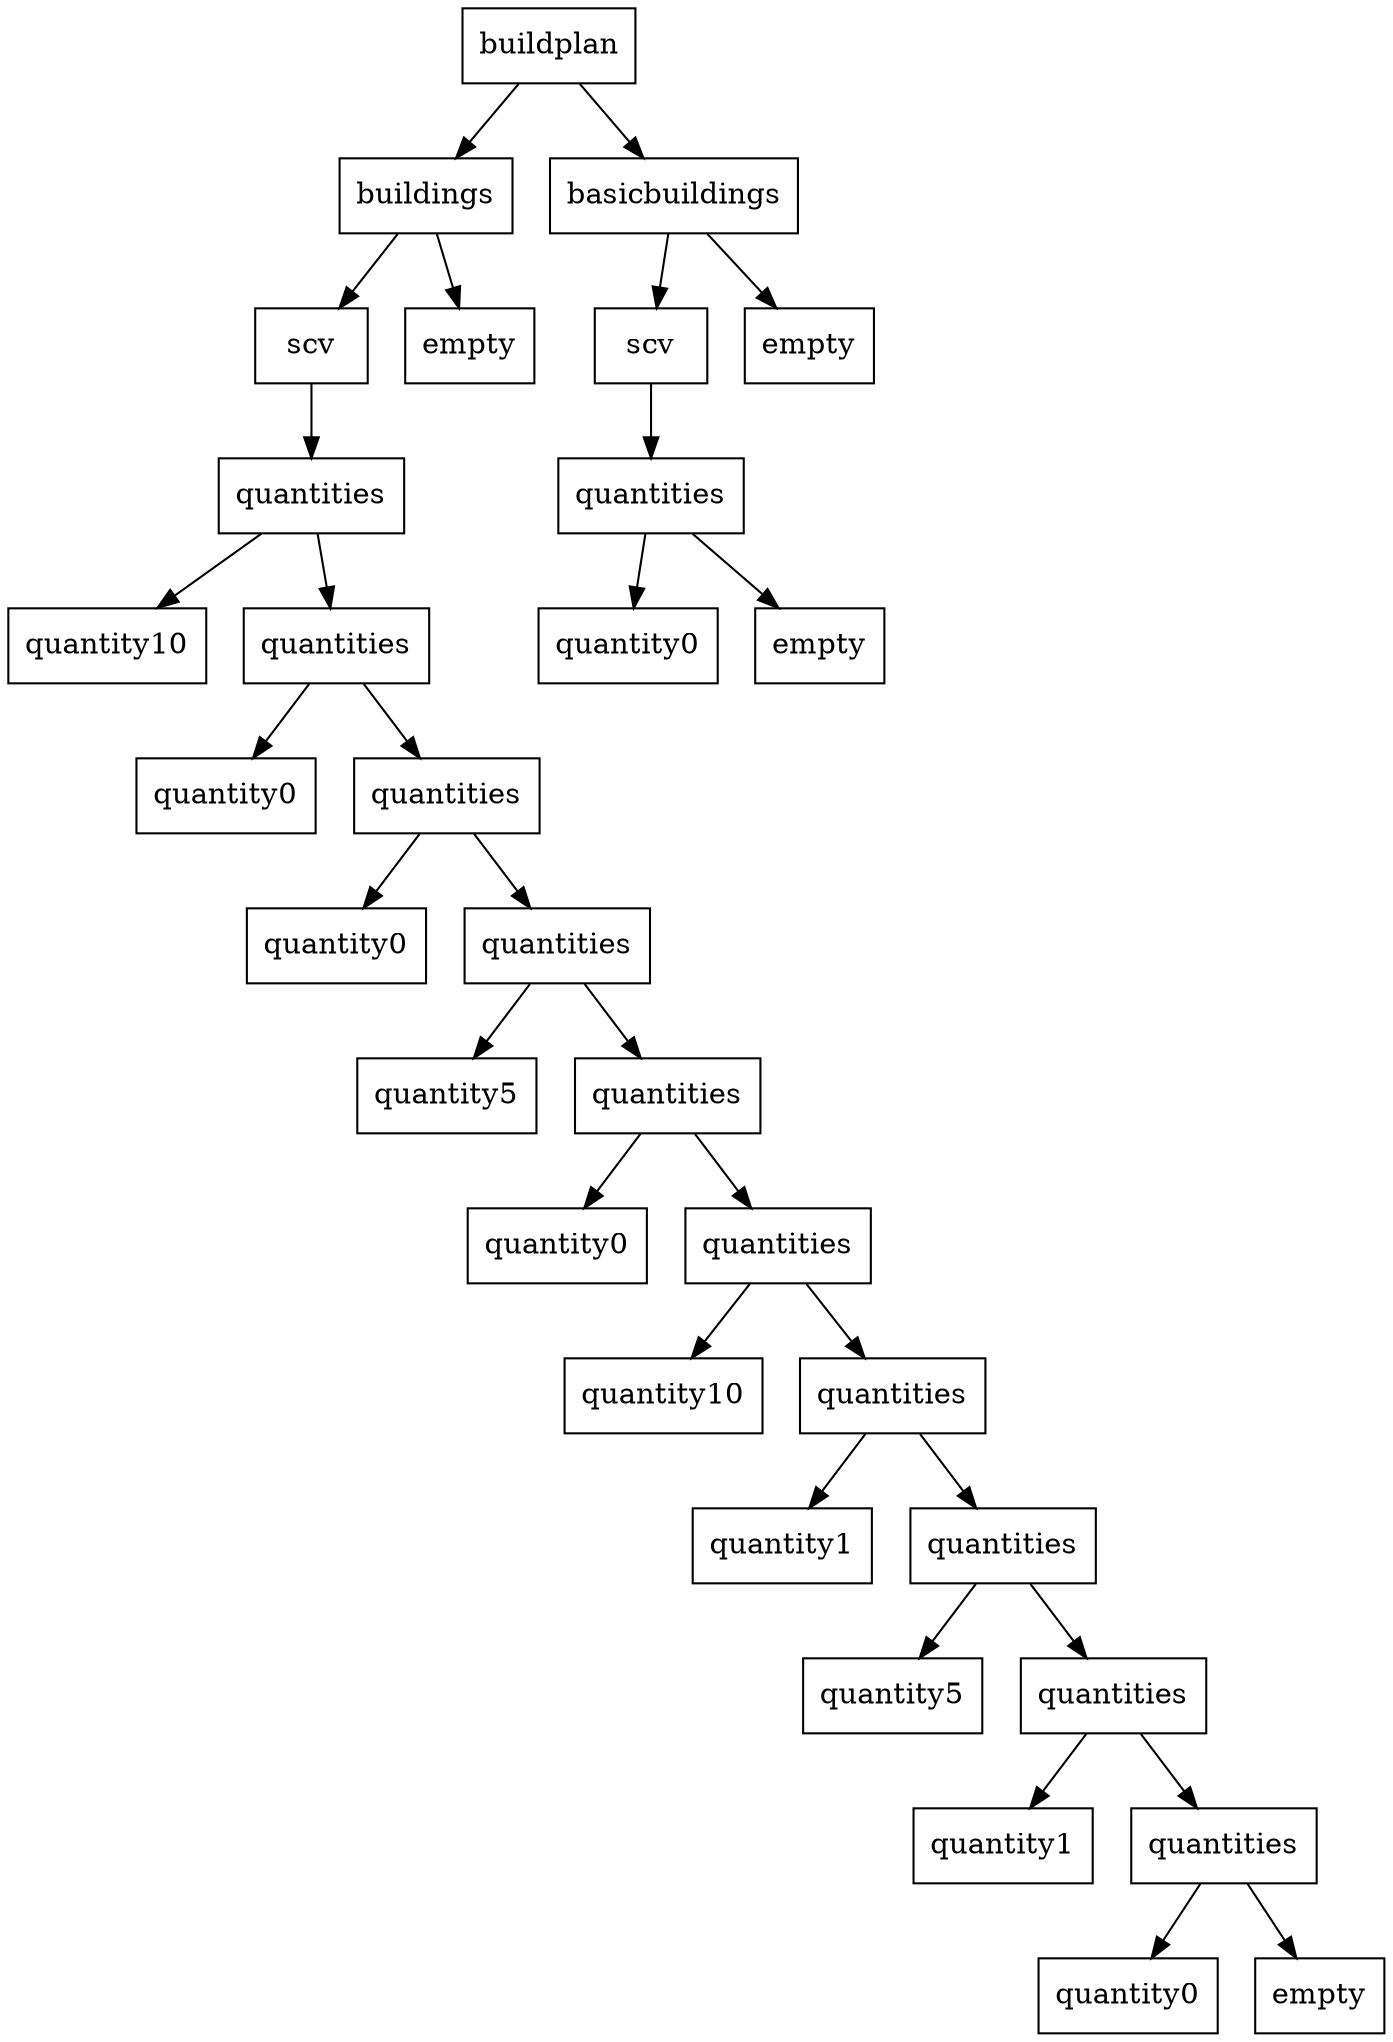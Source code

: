 digraph g {
graph [ordering=out];
node [shape=rectangle];
n[label = "buildplan"];
n0[label = "buildings"];
n00[label = "scv"];
n000[label = "quantities"];
n0000[label = "quantity10"];
n000 -> n0000;
n0001[label = "quantities"];
n00010[label = "quantity0"];
n0001 -> n00010;
n00011[label = "quantities"];
n000110[label = "quantity0"];
n00011 -> n000110;
n000111[label = "quantities"];
n0001110[label = "quantity5"];
n000111 -> n0001110;
n0001111[label = "quantities"];
n00011110[label = "quantity0"];
n0001111 -> n00011110;
n00011111[label = "quantities"];
n000111110[label = "quantity10"];
n00011111 -> n000111110;
n000111111[label = "quantities"];
n0001111110[label = "quantity1"];
n000111111 -> n0001111110;
n0001111111[label = "quantities"];
n00011111110[label = "quantity5"];
n0001111111 -> n00011111110;
n00011111111[label = "quantities"];
n000111111110[label = "quantity1"];
n00011111111 -> n000111111110;
n000111111111[label = "quantities"];
n0001111111110[label = "quantity0"];
n000111111111 -> n0001111111110;
n0001111111111[label = "empty"];
n000111111111 -> n0001111111111;
n00011111111 -> n000111111111;
n0001111111 -> n00011111111;
n000111111 -> n0001111111;
n00011111 -> n000111111;
n0001111 -> n00011111;
n000111 -> n0001111;
n00011 -> n000111;
n0001 -> n00011;
n000 -> n0001;
n00 -> n000;
n0 -> n00;
n01[label = "empty"];
n0 -> n01;
n -> n0;
n1[label = "basicbuildings"];
n10[label = "scv"];
n100[label = "quantities"];
n1000[label = "quantity0"];
n100 -> n1000;
n1001[label = "empty"];
n100 -> n1001;
n10 -> n100;
n1 -> n10;
n11[label = "empty"];
n1 -> n11;
n -> n1;
}

